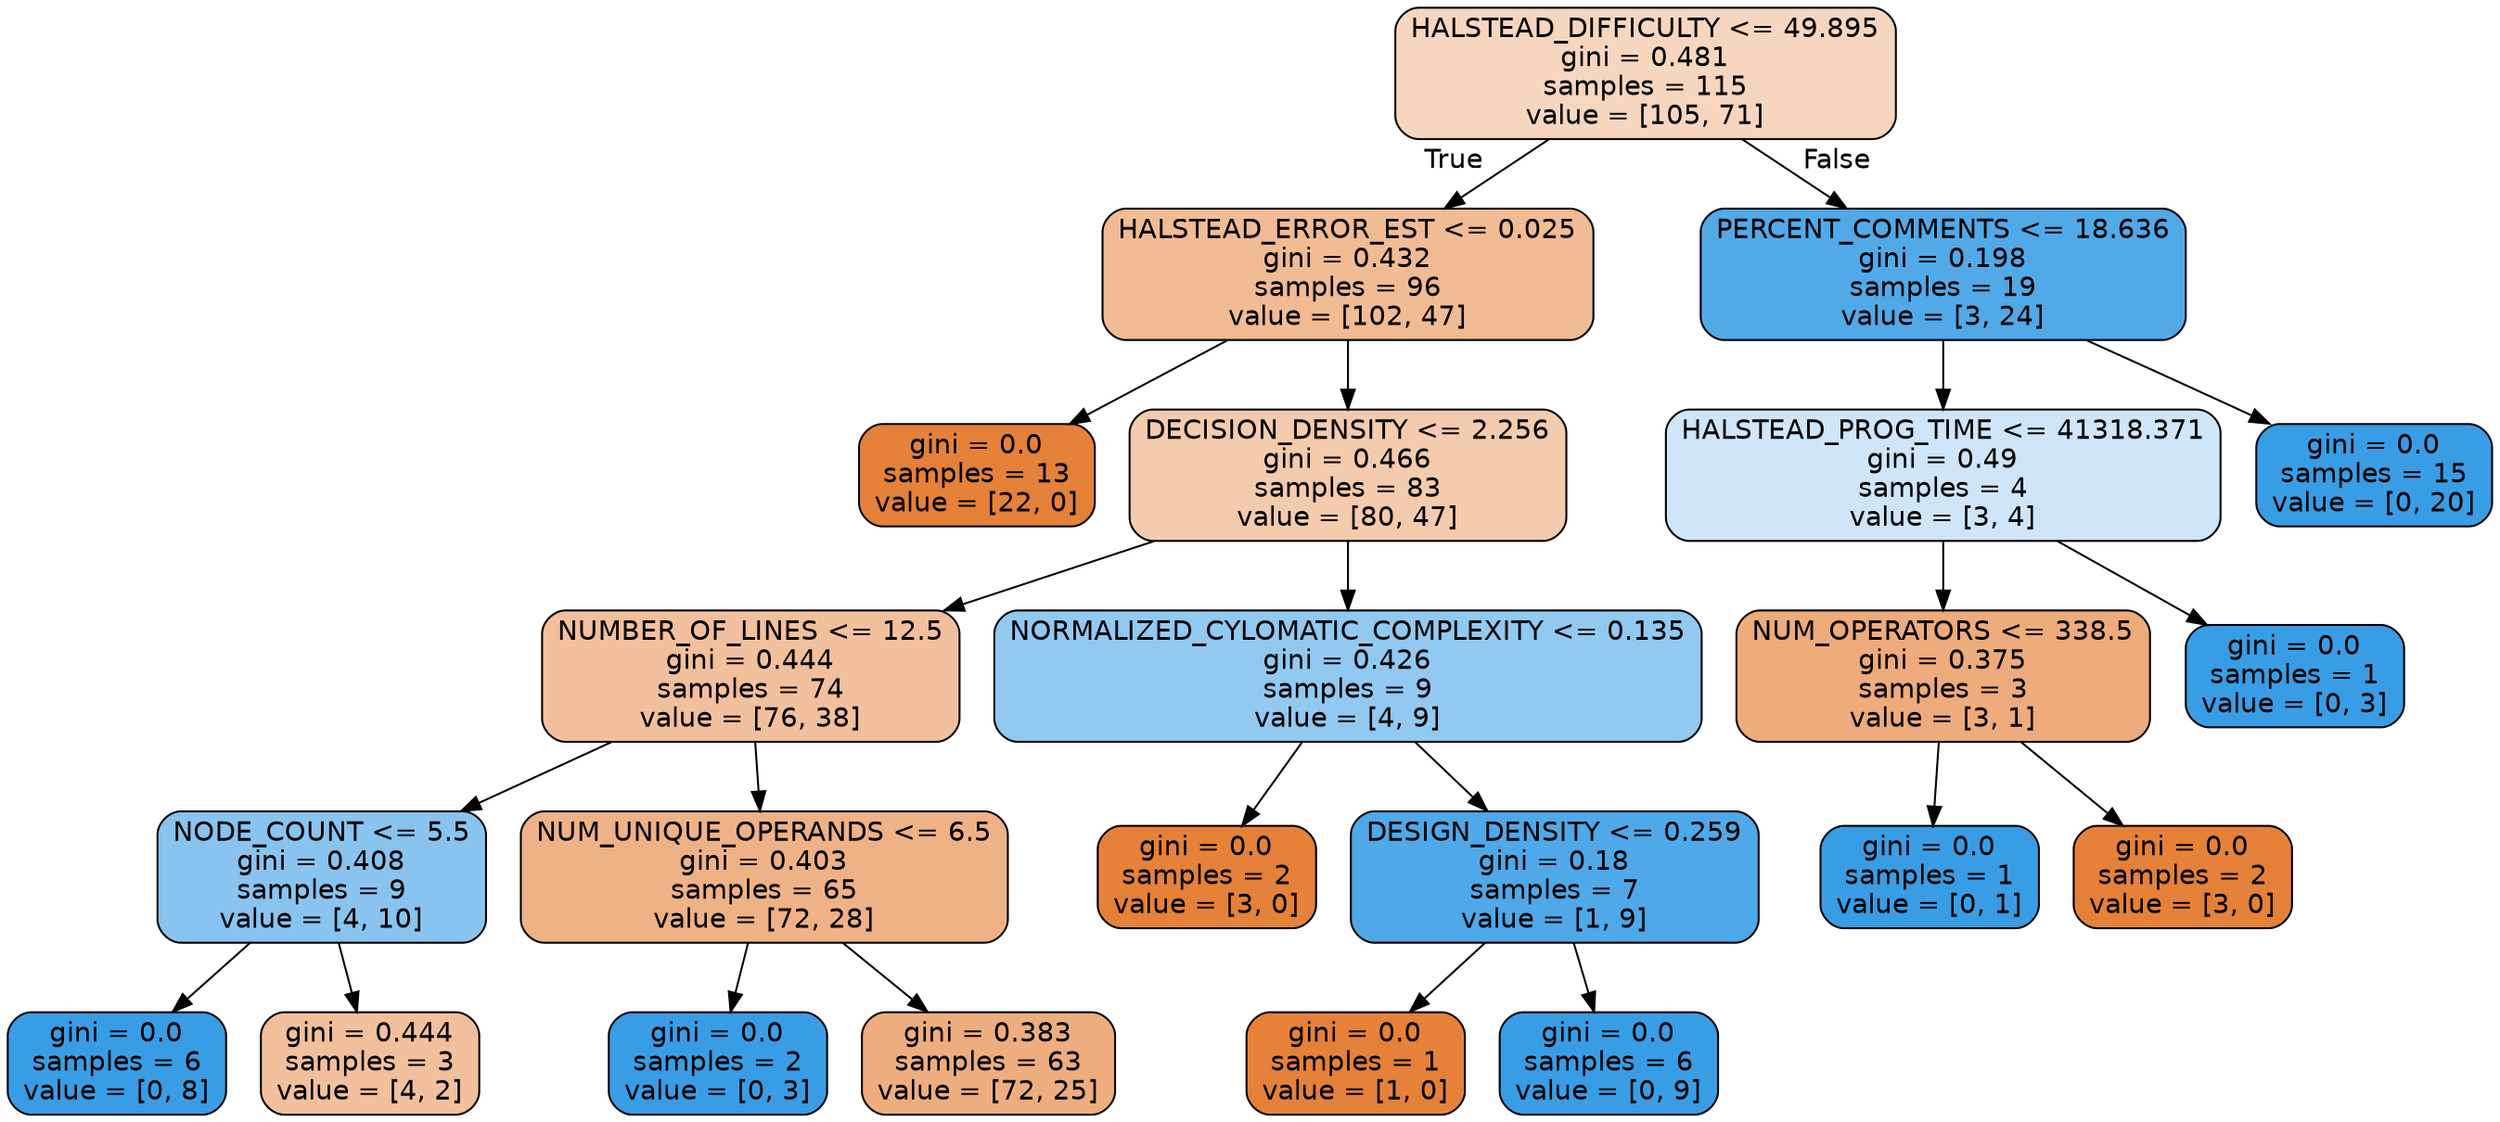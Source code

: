 digraph Tree {
node [shape=box, style="filled, rounded", color="black", fontname="helvetica"] ;
edge [fontname="helvetica"] ;
0 [label="HALSTEAD_DIFFICULTY <= 49.895\ngini = 0.481\nsamples = 115\nvalue = [105, 71]", fillcolor="#f7d6bf"] ;
1 [label="HALSTEAD_ERROR_EST <= 0.025\ngini = 0.432\nsamples = 96\nvalue = [102, 47]", fillcolor="#f1bb94"] ;
0 -> 1 [labeldistance=2.5, labelangle=45, headlabel="True"] ;
2 [label="gini = 0.0\nsamples = 13\nvalue = [22, 0]", fillcolor="#e58139"] ;
1 -> 2 ;
3 [label="DECISION_DENSITY <= 2.256\ngini = 0.466\nsamples = 83\nvalue = [80, 47]", fillcolor="#f4cbad"] ;
1 -> 3 ;
4 [label="NUMBER_OF_LINES <= 12.5\ngini = 0.444\nsamples = 74\nvalue = [76, 38]", fillcolor="#f2c09c"] ;
3 -> 4 ;
5 [label="NODE_COUNT <= 5.5\ngini = 0.408\nsamples = 9\nvalue = [4, 10]", fillcolor="#88c4ef"] ;
4 -> 5 ;
6 [label="gini = 0.0\nsamples = 6\nvalue = [0, 8]", fillcolor="#399de5"] ;
5 -> 6 ;
7 [label="gini = 0.444\nsamples = 3\nvalue = [4, 2]", fillcolor="#f2c09c"] ;
5 -> 7 ;
8 [label="NUM_UNIQUE_OPERANDS <= 6.5\ngini = 0.403\nsamples = 65\nvalue = [72, 28]", fillcolor="#efb286"] ;
4 -> 8 ;
9 [label="gini = 0.0\nsamples = 2\nvalue = [0, 3]", fillcolor="#399de5"] ;
8 -> 9 ;
10 [label="gini = 0.383\nsamples = 63\nvalue = [72, 25]", fillcolor="#eead7e"] ;
8 -> 10 ;
11 [label="NORMALIZED_CYLOMATIC_COMPLEXITY <= 0.135\ngini = 0.426\nsamples = 9\nvalue = [4, 9]", fillcolor="#91c9f1"] ;
3 -> 11 ;
12 [label="gini = 0.0\nsamples = 2\nvalue = [3, 0]", fillcolor="#e58139"] ;
11 -> 12 ;
13 [label="DESIGN_DENSITY <= 0.259\ngini = 0.18\nsamples = 7\nvalue = [1, 9]", fillcolor="#4fa8e8"] ;
11 -> 13 ;
14 [label="gini = 0.0\nsamples = 1\nvalue = [1, 0]", fillcolor="#e58139"] ;
13 -> 14 ;
15 [label="gini = 0.0\nsamples = 6\nvalue = [0, 9]", fillcolor="#399de5"] ;
13 -> 15 ;
16 [label="PERCENT_COMMENTS <= 18.636\ngini = 0.198\nsamples = 19\nvalue = [3, 24]", fillcolor="#52a9e8"] ;
0 -> 16 [labeldistance=2.5, labelangle=-45, headlabel="False"] ;
17 [label="HALSTEAD_PROG_TIME <= 41318.371\ngini = 0.49\nsamples = 4\nvalue = [3, 4]", fillcolor="#cee6f8"] ;
16 -> 17 ;
18 [label="NUM_OPERATORS <= 338.5\ngini = 0.375\nsamples = 3\nvalue = [3, 1]", fillcolor="#eeab7b"] ;
17 -> 18 ;
19 [label="gini = 0.0\nsamples = 1\nvalue = [0, 1]", fillcolor="#399de5"] ;
18 -> 19 ;
20 [label="gini = 0.0\nsamples = 2\nvalue = [3, 0]", fillcolor="#e58139"] ;
18 -> 20 ;
21 [label="gini = 0.0\nsamples = 1\nvalue = [0, 3]", fillcolor="#399de5"] ;
17 -> 21 ;
22 [label="gini = 0.0\nsamples = 15\nvalue = [0, 20]", fillcolor="#399de5"] ;
16 -> 22 ;
}